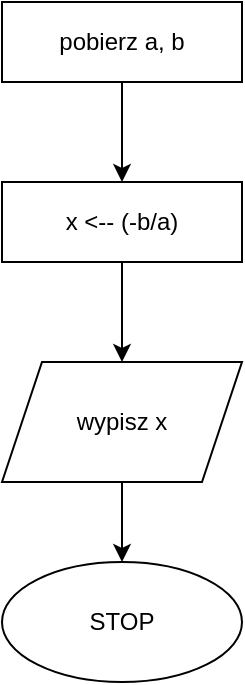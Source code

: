 <mxfile>
    <diagram id="qugD57HcDwJAB9saxOTn" name="Page-1">
        <mxGraphModel dx="434" dy="777" grid="1" gridSize="10" guides="1" tooltips="1" connect="1" arrows="1" fold="1" page="1" pageScale="1" pageWidth="827" pageHeight="1169" math="0" shadow="0">
            <root>
                <mxCell id="0"/>
                <mxCell id="1" parent="0"/>
                <mxCell id="BBy3K6Uiuzn3NzUxZ0GV-4" value="" style="edgeStyle=orthogonalEdgeStyle;rounded=0;orthogonalLoop=1;jettySize=auto;html=1;" parent="1" source="BBy3K6Uiuzn3NzUxZ0GV-1" target="BBy3K6Uiuzn3NzUxZ0GV-3" edge="1">
                    <mxGeometry relative="1" as="geometry"/>
                </mxCell>
                <mxCell id="BBy3K6Uiuzn3NzUxZ0GV-1" value="&lt;div&gt;pobierz a, b&lt;/div&gt;" style="rounded=0;whiteSpace=wrap;html=1;" parent="1" vertex="1">
                    <mxGeometry x="354" y="40" width="120" height="40" as="geometry"/>
                </mxCell>
                <mxCell id="BBy3K6Uiuzn3NzUxZ0GV-7" style="edgeStyle=orthogonalEdgeStyle;rounded=0;orthogonalLoop=1;jettySize=auto;html=1;entryX=0.5;entryY=0;entryDx=0;entryDy=0;" parent="1" source="BBy3K6Uiuzn3NzUxZ0GV-3" target="BBy3K6Uiuzn3NzUxZ0GV-5" edge="1">
                    <mxGeometry relative="1" as="geometry"/>
                </mxCell>
                <mxCell id="BBy3K6Uiuzn3NzUxZ0GV-3" value="x &amp;lt;-- (-b/a)" style="rounded=0;whiteSpace=wrap;html=1;" parent="1" vertex="1">
                    <mxGeometry x="354" y="130" width="120" height="40" as="geometry"/>
                </mxCell>
                <mxCell id="3" value="" style="edgeStyle=orthogonalEdgeStyle;rounded=0;orthogonalLoop=1;jettySize=auto;html=1;" parent="1" source="BBy3K6Uiuzn3NzUxZ0GV-5" target="2" edge="1">
                    <mxGeometry relative="1" as="geometry"/>
                </mxCell>
                <mxCell id="BBy3K6Uiuzn3NzUxZ0GV-5" value="wypisz x" style="shape=parallelogram;perimeter=parallelogramPerimeter;whiteSpace=wrap;html=1;fixedSize=1;" parent="1" vertex="1">
                    <mxGeometry x="354" y="220" width="120" height="60" as="geometry"/>
                </mxCell>
                <mxCell id="2" value="STOP" style="ellipse;whiteSpace=wrap;html=1;" parent="1" vertex="1">
                    <mxGeometry x="354" y="320" width="120" height="60" as="geometry"/>
                </mxCell>
            </root>
        </mxGraphModel>
    </diagram>
</mxfile>